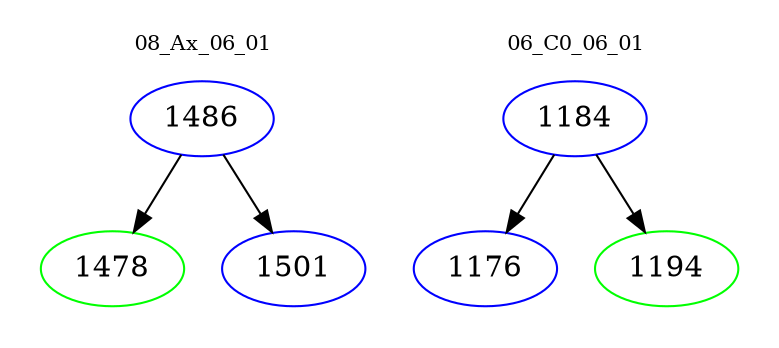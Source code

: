 digraph{
subgraph cluster_0 {
color = white
label = "08_Ax_06_01";
fontsize=10;
T0_1486 [label="1486", color="blue"]
T0_1486 -> T0_1478 [color="black"]
T0_1478 [label="1478", color="green"]
T0_1486 -> T0_1501 [color="black"]
T0_1501 [label="1501", color="blue"]
}
subgraph cluster_1 {
color = white
label = "06_C0_06_01";
fontsize=10;
T1_1184 [label="1184", color="blue"]
T1_1184 -> T1_1176 [color="black"]
T1_1176 [label="1176", color="blue"]
T1_1184 -> T1_1194 [color="black"]
T1_1194 [label="1194", color="green"]
}
}
